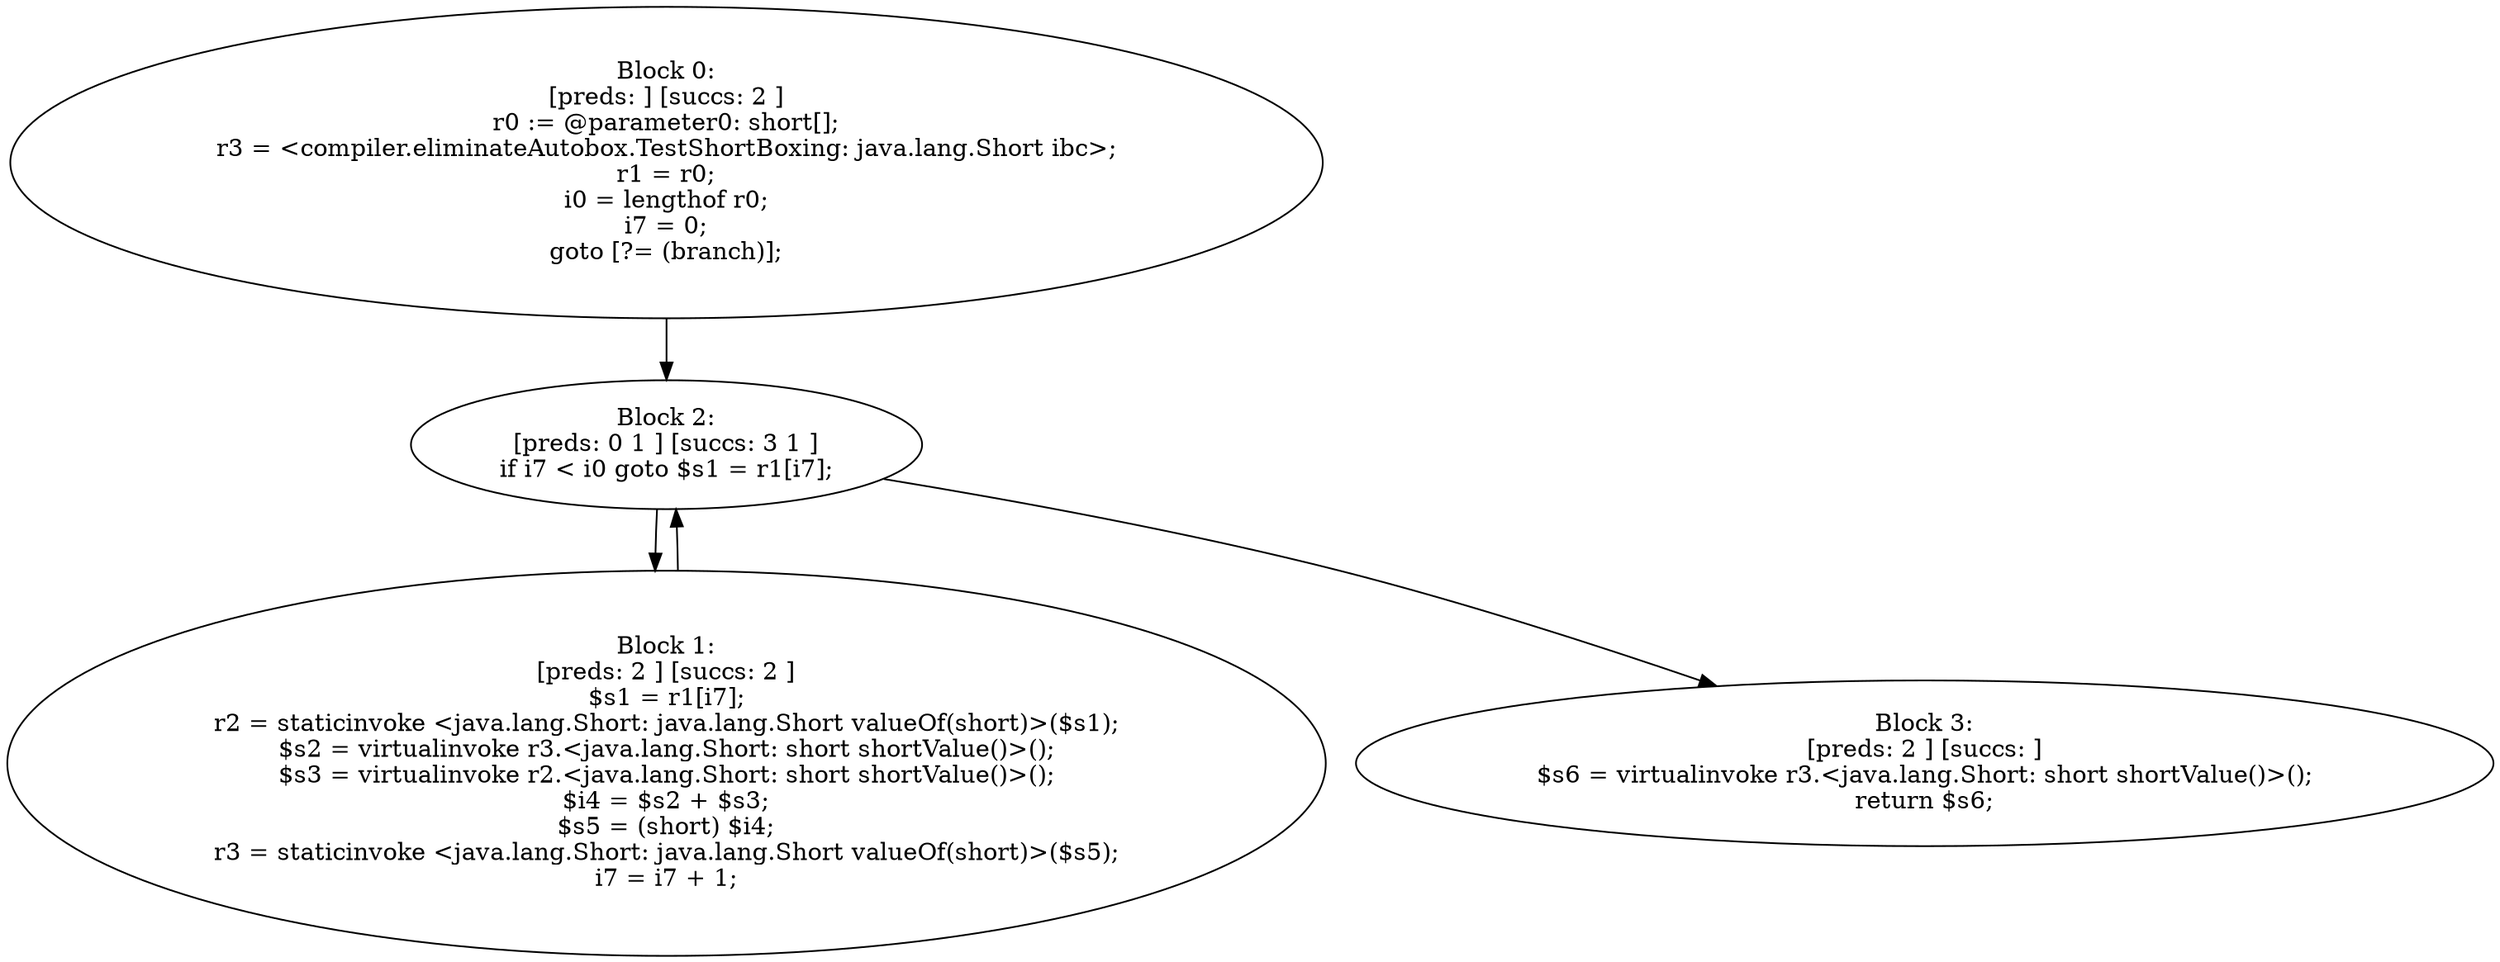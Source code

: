 digraph "unitGraph" {
    "Block 0:
[preds: ] [succs: 2 ]
r0 := @parameter0: short[];
r3 = <compiler.eliminateAutobox.TestShortBoxing: java.lang.Short ibc>;
r1 = r0;
i0 = lengthof r0;
i7 = 0;
goto [?= (branch)];
"
    "Block 1:
[preds: 2 ] [succs: 2 ]
$s1 = r1[i7];
r2 = staticinvoke <java.lang.Short: java.lang.Short valueOf(short)>($s1);
$s2 = virtualinvoke r3.<java.lang.Short: short shortValue()>();
$s3 = virtualinvoke r2.<java.lang.Short: short shortValue()>();
$i4 = $s2 + $s3;
$s5 = (short) $i4;
r3 = staticinvoke <java.lang.Short: java.lang.Short valueOf(short)>($s5);
i7 = i7 + 1;
"
    "Block 2:
[preds: 0 1 ] [succs: 3 1 ]
if i7 < i0 goto $s1 = r1[i7];
"
    "Block 3:
[preds: 2 ] [succs: ]
$s6 = virtualinvoke r3.<java.lang.Short: short shortValue()>();
return $s6;
"
    "Block 0:
[preds: ] [succs: 2 ]
r0 := @parameter0: short[];
r3 = <compiler.eliminateAutobox.TestShortBoxing: java.lang.Short ibc>;
r1 = r0;
i0 = lengthof r0;
i7 = 0;
goto [?= (branch)];
"->"Block 2:
[preds: 0 1 ] [succs: 3 1 ]
if i7 < i0 goto $s1 = r1[i7];
";
    "Block 1:
[preds: 2 ] [succs: 2 ]
$s1 = r1[i7];
r2 = staticinvoke <java.lang.Short: java.lang.Short valueOf(short)>($s1);
$s2 = virtualinvoke r3.<java.lang.Short: short shortValue()>();
$s3 = virtualinvoke r2.<java.lang.Short: short shortValue()>();
$i4 = $s2 + $s3;
$s5 = (short) $i4;
r3 = staticinvoke <java.lang.Short: java.lang.Short valueOf(short)>($s5);
i7 = i7 + 1;
"->"Block 2:
[preds: 0 1 ] [succs: 3 1 ]
if i7 < i0 goto $s1 = r1[i7];
";
    "Block 2:
[preds: 0 1 ] [succs: 3 1 ]
if i7 < i0 goto $s1 = r1[i7];
"->"Block 3:
[preds: 2 ] [succs: ]
$s6 = virtualinvoke r3.<java.lang.Short: short shortValue()>();
return $s6;
";
    "Block 2:
[preds: 0 1 ] [succs: 3 1 ]
if i7 < i0 goto $s1 = r1[i7];
"->"Block 1:
[preds: 2 ] [succs: 2 ]
$s1 = r1[i7];
r2 = staticinvoke <java.lang.Short: java.lang.Short valueOf(short)>($s1);
$s2 = virtualinvoke r3.<java.lang.Short: short shortValue()>();
$s3 = virtualinvoke r2.<java.lang.Short: short shortValue()>();
$i4 = $s2 + $s3;
$s5 = (short) $i4;
r3 = staticinvoke <java.lang.Short: java.lang.Short valueOf(short)>($s5);
i7 = i7 + 1;
";
}
